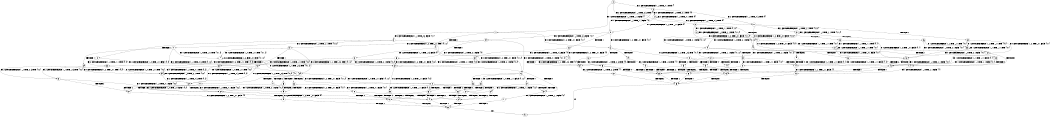 digraph BCG {
size = "7, 10.5";
center = TRUE;
node [shape = circle];
0 [peripheries = 2];
0 -> 1 [label = "EX !1 !ATOMIC_EXCH_BRANCH (1, +1, TRUE, +1, 1, FALSE) !{}"];
0 -> 2 [label = "EX !2 !ATOMIC_EXCH_BRANCH (1, +1, TRUE, +0, 3, TRUE) !{}"];
0 -> 3 [label = "EX !0 !ATOMIC_EXCH_BRANCH (1, +0, TRUE, +0, 1, TRUE) !{}"];
1 -> 4 [label = "TERMINATE !1"];
1 -> 5 [label = "EX !2 !ATOMIC_EXCH_BRANCH (1, +1, TRUE, +0, 3, FALSE) !{0, 1}"];
1 -> 6 [label = "EX !0 !ATOMIC_EXCH_BRANCH (1, +0, TRUE, +0, 1, FALSE) !{0, 1}"];
2 -> 7 [label = "TERMINATE !2"];
2 -> 8 [label = "EX !1 !ATOMIC_EXCH_BRANCH (1, +1, TRUE, +1, 1, TRUE) !{0, 1, 2}"];
2 -> 9 [label = "EX !0 !ATOMIC_EXCH_BRANCH (1, +0, TRUE, +0, 1, FALSE) !{0, 1, 2}"];
3 -> 10 [label = "EX !1 !ATOMIC_EXCH_BRANCH (1, +1, TRUE, +1, 1, FALSE) !{0}"];
3 -> 11 [label = "EX !2 !ATOMIC_EXCH_BRANCH (1, +1, TRUE, +0, 3, TRUE) !{0}"];
3 -> 12 [label = "EX !0 !ATOMIC_EXCH_BRANCH (1, +0, TRUE, +0, 1, TRUE) !{0}"];
4 -> 13 [label = "EX !2 !ATOMIC_EXCH_BRANCH (1, +1, TRUE, +0, 3, FALSE) !{0}"];
4 -> 14 [label = "EX !0 !ATOMIC_EXCH_BRANCH (1, +0, TRUE, +0, 1, FALSE) !{0}"];
5 -> 15 [label = "TERMINATE !1"];
5 -> 16 [label = "EX !0 !ATOMIC_EXCH_BRANCH (1, +0, TRUE, +0, 1, FALSE) !{0, 1, 2}"];
5 -> 17 [label = "EX !2 !ATOMIC_EXCH_BRANCH (1, +0, TRUE, +1, 1, TRUE) !{0, 1, 2}"];
6 -> 18 [label = "TERMINATE !1"];
6 -> 19 [label = "TERMINATE !0"];
6 -> 20 [label = "EX !2 !ATOMIC_EXCH_BRANCH (1, +1, TRUE, +0, 3, TRUE) !{0, 1}"];
7 -> 21 [label = "EX !1 !ATOMIC_EXCH_BRANCH (1, +1, TRUE, +1, 1, TRUE) !{0, 1}"];
7 -> 22 [label = "EX !0 !ATOMIC_EXCH_BRANCH (1, +0, TRUE, +0, 1, FALSE) !{0, 1}"];
8 -> 23 [label = "TERMINATE !2"];
8 -> 24 [label = "EX !0 !ATOMIC_EXCH_BRANCH (1, +0, TRUE, +0, 1, FALSE) !{0, 1, 2}"];
8 -> 8 [label = "EX !1 !ATOMIC_EXCH_BRANCH (1, +1, TRUE, +1, 1, TRUE) !{0, 1, 2}"];
9 -> 25 [label = "TERMINATE !2"];
9 -> 26 [label = "TERMINATE !0"];
9 -> 27 [label = "EX !1 !ATOMIC_EXCH_BRANCH (1, +1, TRUE, +1, 1, FALSE) !{0, 1, 2}"];
10 -> 28 [label = "TERMINATE !1"];
10 -> 29 [label = "EX !2 !ATOMIC_EXCH_BRANCH (1, +1, TRUE, +0, 3, FALSE) !{0, 1}"];
10 -> 6 [label = "EX !0 !ATOMIC_EXCH_BRANCH (1, +0, TRUE, +0, 1, FALSE) !{0, 1}"];
11 -> 30 [label = "TERMINATE !2"];
11 -> 31 [label = "EX !1 !ATOMIC_EXCH_BRANCH (1, +1, TRUE, +1, 1, TRUE) !{0, 1, 2}"];
11 -> 9 [label = "EX !0 !ATOMIC_EXCH_BRANCH (1, +0, TRUE, +0, 1, FALSE) !{0, 1, 2}"];
12 -> 10 [label = "EX !1 !ATOMIC_EXCH_BRANCH (1, +1, TRUE, +1, 1, FALSE) !{0}"];
12 -> 11 [label = "EX !2 !ATOMIC_EXCH_BRANCH (1, +1, TRUE, +0, 3, TRUE) !{0}"];
12 -> 12 [label = "EX !0 !ATOMIC_EXCH_BRANCH (1, +0, TRUE, +0, 1, TRUE) !{0}"];
13 -> 32 [label = "EX !0 !ATOMIC_EXCH_BRANCH (1, +0, TRUE, +0, 1, FALSE) !{0, 2}"];
13 -> 33 [label = "EX !2 !ATOMIC_EXCH_BRANCH (1, +0, TRUE, +1, 1, TRUE) !{0, 2}"];
14 -> 34 [label = "TERMINATE !0"];
14 -> 35 [label = "EX !2 !ATOMIC_EXCH_BRANCH (1, +1, TRUE, +0, 3, TRUE) !{0}"];
15 -> 32 [label = "EX !0 !ATOMIC_EXCH_BRANCH (1, +0, TRUE, +0, 1, FALSE) !{0, 2}"];
15 -> 33 [label = "EX !2 !ATOMIC_EXCH_BRANCH (1, +0, TRUE, +1, 1, TRUE) !{0, 2}"];
16 -> 36 [label = "TERMINATE !1"];
16 -> 37 [label = "TERMINATE !0"];
16 -> 38 [label = "EX !2 !ATOMIC_EXCH_BRANCH (1, +0, TRUE, +1, 1, FALSE) !{0, 1, 2}"];
17 -> 39 [label = "TERMINATE !1"];
17 -> 40 [label = "EX !0 !ATOMIC_EXCH_BRANCH (1, +0, TRUE, +0, 1, TRUE) !{0, 1, 2}"];
17 -> 41 [label = "EX !2 !ATOMIC_EXCH_BRANCH (1, +1, TRUE, +0, 3, TRUE) !{0, 1, 2}"];
18 -> 34 [label = "TERMINATE !0"];
18 -> 35 [label = "EX !2 !ATOMIC_EXCH_BRANCH (1, +1, TRUE, +0, 3, TRUE) !{0}"];
19 -> 34 [label = "TERMINATE !1"];
19 -> 42 [label = "EX !2 !ATOMIC_EXCH_BRANCH (1, +1, TRUE, +0, 3, TRUE) !{1}"];
20 -> 43 [label = "TERMINATE !1"];
20 -> 44 [label = "TERMINATE !2"];
20 -> 45 [label = "TERMINATE !0"];
21 -> 46 [label = "EX !0 !ATOMIC_EXCH_BRANCH (1, +0, TRUE, +0, 1, FALSE) !{0, 1}"];
21 -> 21 [label = "EX !1 !ATOMIC_EXCH_BRANCH (1, +1, TRUE, +1, 1, TRUE) !{0, 1}"];
22 -> 47 [label = "TERMINATE !0"];
22 -> 48 [label = "EX !1 !ATOMIC_EXCH_BRANCH (1, +1, TRUE, +1, 1, FALSE) !{0, 1}"];
23 -> 46 [label = "EX !0 !ATOMIC_EXCH_BRANCH (1, +0, TRUE, +0, 1, FALSE) !{0, 1}"];
23 -> 21 [label = "EX !1 !ATOMIC_EXCH_BRANCH (1, +1, TRUE, +1, 1, TRUE) !{0, 1}"];
24 -> 49 [label = "TERMINATE !2"];
24 -> 50 [label = "TERMINATE !0"];
24 -> 27 [label = "EX !1 !ATOMIC_EXCH_BRANCH (1, +1, TRUE, +1, 1, FALSE) !{0, 1, 2}"];
25 -> 47 [label = "TERMINATE !0"];
25 -> 48 [label = "EX !1 !ATOMIC_EXCH_BRANCH (1, +1, TRUE, +1, 1, FALSE) !{0, 1}"];
26 -> 47 [label = "TERMINATE !2"];
26 -> 51 [label = "EX !1 !ATOMIC_EXCH_BRANCH (1, +1, TRUE, +1, 1, FALSE) !{1, 2}"];
27 -> 43 [label = "TERMINATE !1"];
27 -> 44 [label = "TERMINATE !2"];
27 -> 45 [label = "TERMINATE !0"];
28 -> 52 [label = "EX !2 !ATOMIC_EXCH_BRANCH (1, +1, TRUE, +0, 3, FALSE) !{0}"];
28 -> 14 [label = "EX !0 !ATOMIC_EXCH_BRANCH (1, +0, TRUE, +0, 1, FALSE) !{0}"];
29 -> 53 [label = "TERMINATE !1"];
29 -> 54 [label = "EX !2 !ATOMIC_EXCH_BRANCH (1, +0, TRUE, +1, 1, TRUE) !{0, 1, 2}"];
29 -> 16 [label = "EX !0 !ATOMIC_EXCH_BRANCH (1, +0, TRUE, +0, 1, FALSE) !{0, 1, 2}"];
30 -> 55 [label = "EX !1 !ATOMIC_EXCH_BRANCH (1, +1, TRUE, +1, 1, TRUE) !{0, 1}"];
30 -> 22 [label = "EX !0 !ATOMIC_EXCH_BRANCH (1, +0, TRUE, +0, 1, FALSE) !{0, 1}"];
31 -> 56 [label = "TERMINATE !2"];
31 -> 31 [label = "EX !1 !ATOMIC_EXCH_BRANCH (1, +1, TRUE, +1, 1, TRUE) !{0, 1, 2}"];
31 -> 24 [label = "EX !0 !ATOMIC_EXCH_BRANCH (1, +0, TRUE, +0, 1, FALSE) !{0, 1, 2}"];
32 -> 57 [label = "TERMINATE !0"];
32 -> 58 [label = "EX !2 !ATOMIC_EXCH_BRANCH (1, +0, TRUE, +1, 1, FALSE) !{0, 2}"];
33 -> 59 [label = "EX !0 !ATOMIC_EXCH_BRANCH (1, +0, TRUE, +0, 1, TRUE) !{0, 2}"];
33 -> 60 [label = "EX !2 !ATOMIC_EXCH_BRANCH (1, +1, TRUE, +0, 3, TRUE) !{0, 2}"];
34 -> 61 [label = "EX !2 !ATOMIC_EXCH_BRANCH (1, +1, TRUE, +0, 3, TRUE) !{}"];
35 -> 62 [label = "TERMINATE !2"];
35 -> 63 [label = "TERMINATE !0"];
36 -> 57 [label = "TERMINATE !0"];
36 -> 58 [label = "EX !2 !ATOMIC_EXCH_BRANCH (1, +0, TRUE, +1, 1, FALSE) !{0, 2}"];
37 -> 57 [label = "TERMINATE !1"];
37 -> 64 [label = "EX !2 !ATOMIC_EXCH_BRANCH (1, +0, TRUE, +1, 1, FALSE) !{1, 2}"];
38 -> 65 [label = "TERMINATE !1"];
38 -> 66 [label = "TERMINATE !2"];
38 -> 67 [label = "TERMINATE !0"];
39 -> 59 [label = "EX !0 !ATOMIC_EXCH_BRANCH (1, +0, TRUE, +0, 1, TRUE) !{0, 2}"];
39 -> 60 [label = "EX !2 !ATOMIC_EXCH_BRANCH (1, +1, TRUE, +0, 3, TRUE) !{0, 2}"];
40 -> 68 [label = "TERMINATE !1"];
40 -> 69 [label = "EX !2 !ATOMIC_EXCH_BRANCH (1, +1, TRUE, +0, 3, TRUE) !{0, 1, 2}"];
40 -> 40 [label = "EX !0 !ATOMIC_EXCH_BRANCH (1, +0, TRUE, +0, 1, TRUE) !{0, 1, 2}"];
41 -> 70 [label = "TERMINATE !1"];
41 -> 71 [label = "TERMINATE !2"];
41 -> 72 [label = "EX !0 !ATOMIC_EXCH_BRANCH (1, +0, TRUE, +0, 1, FALSE) !{0, 1, 2}"];
42 -> 63 [label = "TERMINATE !1"];
42 -> 73 [label = "TERMINATE !2"];
43 -> 62 [label = "TERMINATE !2"];
43 -> 63 [label = "TERMINATE !0"];
44 -> 62 [label = "TERMINATE !1"];
44 -> 73 [label = "TERMINATE !0"];
45 -> 63 [label = "TERMINATE !1"];
45 -> 73 [label = "TERMINATE !2"];
46 -> 74 [label = "TERMINATE !0"];
46 -> 48 [label = "EX !1 !ATOMIC_EXCH_BRANCH (1, +1, TRUE, +1, 1, FALSE) !{0, 1}"];
47 -> 75 [label = "EX !1 !ATOMIC_EXCH_BRANCH (1, +1, TRUE, +1, 1, FALSE) !{1}"];
48 -> 62 [label = "TERMINATE !1"];
48 -> 73 [label = "TERMINATE !0"];
49 -> 74 [label = "TERMINATE !0"];
49 -> 48 [label = "EX !1 !ATOMIC_EXCH_BRANCH (1, +1, TRUE, +1, 1, FALSE) !{0, 1}"];
50 -> 74 [label = "TERMINATE !2"];
50 -> 51 [label = "EX !1 !ATOMIC_EXCH_BRANCH (1, +1, TRUE, +1, 1, FALSE) !{1, 2}"];
51 -> 63 [label = "TERMINATE !1"];
51 -> 73 [label = "TERMINATE !2"];
52 -> 76 [label = "EX !2 !ATOMIC_EXCH_BRANCH (1, +0, TRUE, +1, 1, TRUE) !{0, 2}"];
52 -> 32 [label = "EX !0 !ATOMIC_EXCH_BRANCH (1, +0, TRUE, +0, 1, FALSE) !{0, 2}"];
53 -> 76 [label = "EX !2 !ATOMIC_EXCH_BRANCH (1, +0, TRUE, +1, 1, TRUE) !{0, 2}"];
53 -> 32 [label = "EX !0 !ATOMIC_EXCH_BRANCH (1, +0, TRUE, +0, 1, FALSE) !{0, 2}"];
54 -> 68 [label = "TERMINATE !1"];
54 -> 69 [label = "EX !2 !ATOMIC_EXCH_BRANCH (1, +1, TRUE, +0, 3, TRUE) !{0, 1, 2}"];
54 -> 40 [label = "EX !0 !ATOMIC_EXCH_BRANCH (1, +0, TRUE, +0, 1, TRUE) !{0, 1, 2}"];
55 -> 55 [label = "EX !1 !ATOMIC_EXCH_BRANCH (1, +1, TRUE, +1, 1, TRUE) !{0, 1}"];
55 -> 46 [label = "EX !0 !ATOMIC_EXCH_BRANCH (1, +0, TRUE, +0, 1, FALSE) !{0, 1}"];
56 -> 55 [label = "EX !1 !ATOMIC_EXCH_BRANCH (1, +1, TRUE, +1, 1, TRUE) !{0, 1}"];
56 -> 46 [label = "EX !0 !ATOMIC_EXCH_BRANCH (1, +0, TRUE, +0, 1, FALSE) !{0, 1}"];
57 -> 77 [label = "EX !2 !ATOMIC_EXCH_BRANCH (1, +0, TRUE, +1, 1, FALSE) !{2}"];
58 -> 78 [label = "TERMINATE !2"];
58 -> 79 [label = "TERMINATE !0"];
59 -> 80 [label = "EX !2 !ATOMIC_EXCH_BRANCH (1, +1, TRUE, +0, 3, TRUE) !{0, 2}"];
59 -> 59 [label = "EX !0 !ATOMIC_EXCH_BRANCH (1, +0, TRUE, +0, 1, TRUE) !{0, 2}"];
60 -> 81 [label = "TERMINATE !2"];
60 -> 82 [label = "EX !0 !ATOMIC_EXCH_BRANCH (1, +0, TRUE, +0, 1, FALSE) !{0, 2}"];
61 -> 83 [label = "TERMINATE !2"];
62 -> 83 [label = "TERMINATE !0"];
63 -> 83 [label = "TERMINATE !2"];
64 -> 79 [label = "TERMINATE !1"];
64 -> 84 [label = "TERMINATE !2"];
65 -> 78 [label = "TERMINATE !2"];
65 -> 79 [label = "TERMINATE !0"];
66 -> 78 [label = "TERMINATE !1"];
66 -> 84 [label = "TERMINATE !0"];
67 -> 79 [label = "TERMINATE !1"];
67 -> 84 [label = "TERMINATE !2"];
68 -> 80 [label = "EX !2 !ATOMIC_EXCH_BRANCH (1, +1, TRUE, +0, 3, TRUE) !{0, 2}"];
68 -> 59 [label = "EX !0 !ATOMIC_EXCH_BRANCH (1, +0, TRUE, +0, 1, TRUE) !{0, 2}"];
69 -> 85 [label = "TERMINATE !1"];
69 -> 86 [label = "TERMINATE !2"];
69 -> 72 [label = "EX !0 !ATOMIC_EXCH_BRANCH (1, +0, TRUE, +0, 1, FALSE) !{0, 1, 2}"];
70 -> 81 [label = "TERMINATE !2"];
70 -> 82 [label = "EX !0 !ATOMIC_EXCH_BRANCH (1, +0, TRUE, +0, 1, FALSE) !{0, 2}"];
71 -> 81 [label = "TERMINATE !1"];
71 -> 87 [label = "EX !0 !ATOMIC_EXCH_BRANCH (1, +0, TRUE, +0, 1, FALSE) !{0, 1}"];
72 -> 65 [label = "TERMINATE !1"];
72 -> 66 [label = "TERMINATE !2"];
72 -> 67 [label = "TERMINATE !0"];
73 -> 83 [label = "TERMINATE !1"];
74 -> 75 [label = "EX !1 !ATOMIC_EXCH_BRANCH (1, +1, TRUE, +1, 1, FALSE) !{1}"];
75 -> 83 [label = "TERMINATE !1"];
76 -> 80 [label = "EX !2 !ATOMIC_EXCH_BRANCH (1, +1, TRUE, +0, 3, TRUE) !{0, 2}"];
76 -> 59 [label = "EX !0 !ATOMIC_EXCH_BRANCH (1, +0, TRUE, +0, 1, TRUE) !{0, 2}"];
77 -> 88 [label = "TERMINATE !2"];
78 -> 88 [label = "TERMINATE !0"];
79 -> 88 [label = "TERMINATE !2"];
80 -> 89 [label = "TERMINATE !2"];
80 -> 82 [label = "EX !0 !ATOMIC_EXCH_BRANCH (1, +0, TRUE, +0, 1, FALSE) !{0, 2}"];
81 -> 90 [label = "EX !0 !ATOMIC_EXCH_BRANCH (1, +0, TRUE, +0, 1, FALSE) !{0}"];
82 -> 78 [label = "TERMINATE !2"];
82 -> 79 [label = "TERMINATE !0"];
83 -> 91 [label = "exit"];
84 -> 88 [label = "TERMINATE !1"];
85 -> 89 [label = "TERMINATE !2"];
85 -> 82 [label = "EX !0 !ATOMIC_EXCH_BRANCH (1, +0, TRUE, +0, 1, FALSE) !{0, 2}"];
86 -> 89 [label = "TERMINATE !1"];
86 -> 87 [label = "EX !0 !ATOMIC_EXCH_BRANCH (1, +0, TRUE, +0, 1, FALSE) !{0, 1}"];
87 -> 78 [label = "TERMINATE !1"];
87 -> 84 [label = "TERMINATE !0"];
88 -> 91 [label = "exit"];
89 -> 90 [label = "EX !0 !ATOMIC_EXCH_BRANCH (1, +0, TRUE, +0, 1, FALSE) !{0}"];
90 -> 88 [label = "TERMINATE !0"];
}
